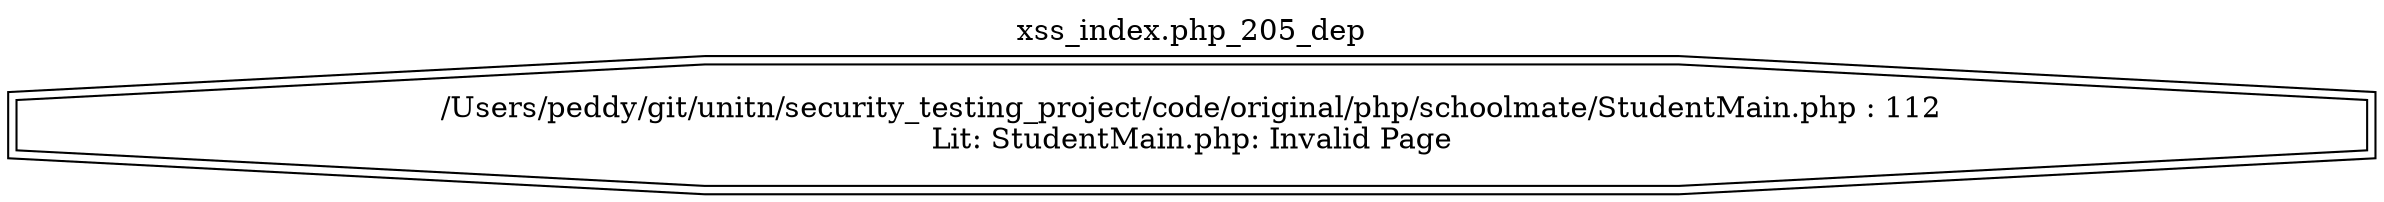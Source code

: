 digraph cfg {
  label="xss_index.php_205_dep";
  labelloc=t;
  n1 [shape=doubleoctagon, label="/Users/peddy/git/unitn/security_testing_project/code/original/php/schoolmate/StudentMain.php : 112\nLit: StudentMain.php: Invalid Page\n"];
}
